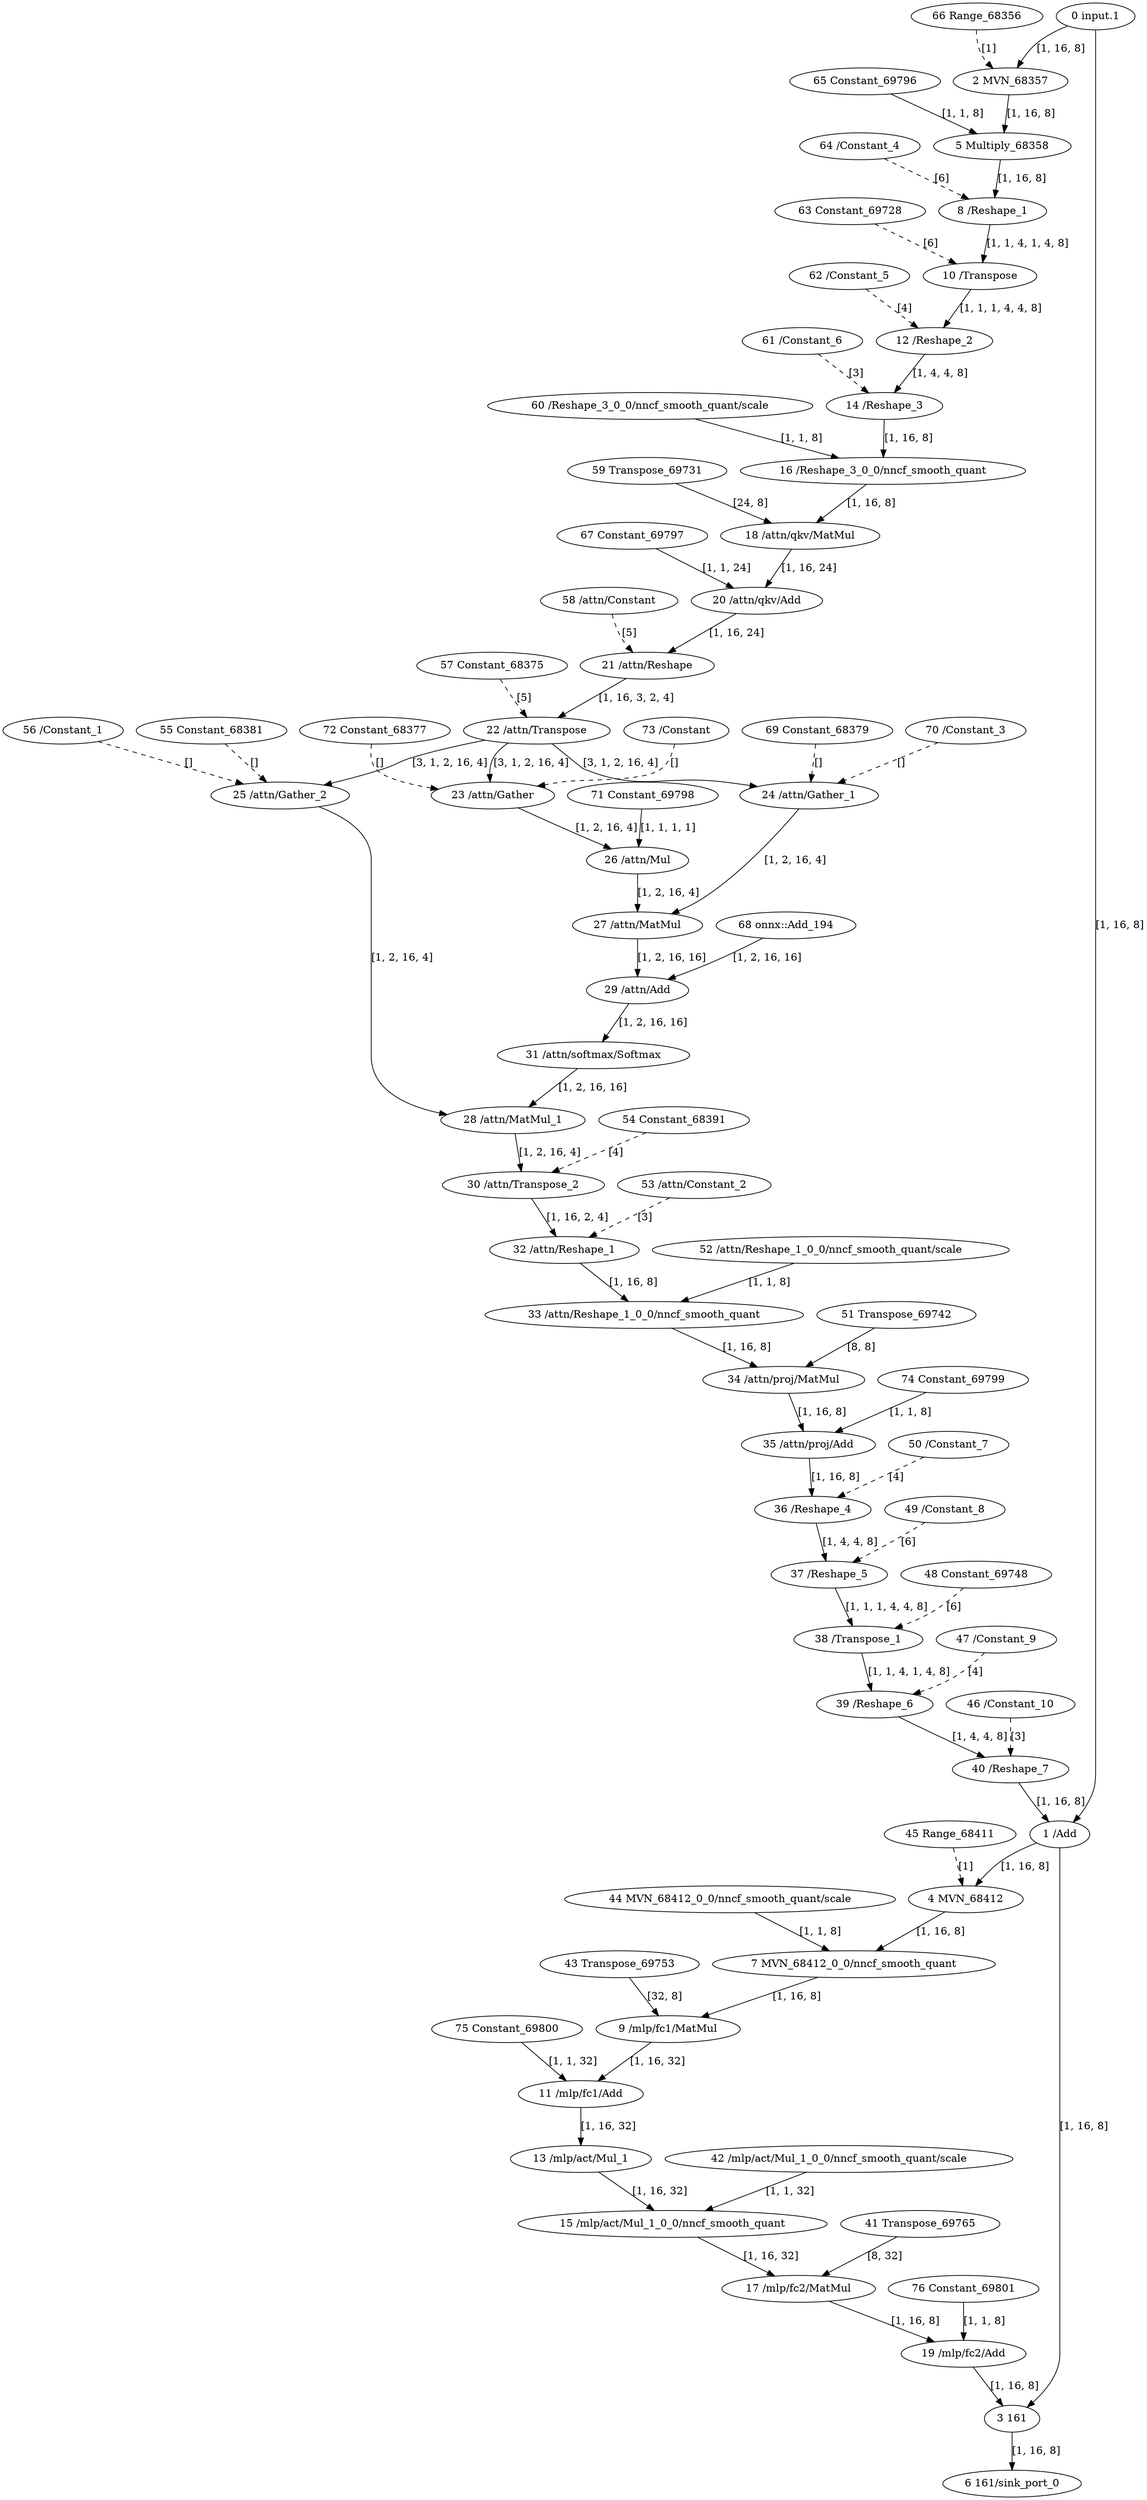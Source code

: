 strict digraph  {
"0 input.1" [id=0, type=Parameter];
"1 /Add" [id=1, type=Add];
"2 MVN_68357" [id=2, type=MVN];
"3 161" [id=3, type=Add];
"4 MVN_68412" [id=4, type=MVN];
"5 Multiply_68358" [id=5, type=Multiply];
"6 161/sink_port_0" [id=6, type=Result];
"7 MVN_68412_0_0/nncf_smooth_quant" [id=7, type=Multiply];
"8 /Reshape_1" [id=8, type=Reshape];
"9 /mlp/fc1/MatMul" [id=9, type=MatMul];
"10 /Transpose" [id=10, type=Reshape];
"11 /mlp/fc1/Add" [id=11, type=Add];
"12 /Reshape_2" [id=12, type=Reshape];
"13 /mlp/act/Mul_1" [id=13, type=Gelu];
"14 /Reshape_3" [id=14, type=Reshape];
"15 /mlp/act/Mul_1_0_0/nncf_smooth_quant" [id=15, type=Multiply];
"16 /Reshape_3_0_0/nncf_smooth_quant" [id=16, type=Multiply];
"17 /mlp/fc2/MatMul" [id=17, type=MatMul];
"18 /attn/qkv/MatMul" [id=18, type=MatMul];
"19 /mlp/fc2/Add" [id=19, type=Add];
"20 /attn/qkv/Add" [id=20, type=Add];
"21 /attn/Reshape" [id=21, type=Reshape];
"22 /attn/Transpose" [id=22, type=Transpose];
"23 /attn/Gather" [id=23, type=Gather];
"24 /attn/Gather_1" [id=24, type=Gather];
"25 /attn/Gather_2" [id=25, type=Gather];
"26 /attn/Mul" [id=26, type=Multiply];
"27 /attn/MatMul" [id=27, type=MatMul];
"28 /attn/MatMul_1" [id=28, type=MatMul];
"29 /attn/Add" [id=29, type=Add];
"30 /attn/Transpose_2" [id=30, type=Transpose];
"31 /attn/softmax/Softmax" [id=31, type=Softmax];
"32 /attn/Reshape_1" [id=32, type=Reshape];
"33 /attn/Reshape_1_0_0/nncf_smooth_quant" [id=33, type=Multiply];
"34 /attn/proj/MatMul" [id=34, type=MatMul];
"35 /attn/proj/Add" [id=35, type=Add];
"36 /Reshape_4" [id=36, type=Reshape];
"37 /Reshape_5" [id=37, type=Reshape];
"38 /Transpose_1" [id=38, type=Reshape];
"39 /Reshape_6" [id=39, type=Reshape];
"40 /Reshape_7" [id=40, type=Reshape];
"41 Transpose_69765" [id=41, type=Constant];
"42 /mlp/act/Mul_1_0_0/nncf_smooth_quant/scale" [id=42, type=Constant];
"43 Transpose_69753" [id=43, type=Constant];
"44 MVN_68412_0_0/nncf_smooth_quant/scale" [id=44, type=Constant];
"45 Range_68411" [id=45, type=Constant];
"46 /Constant_10" [id=46, type=Constant];
"47 /Constant_9" [id=47, type=Constant];
"48 Constant_69748" [id=48, type=Constant];
"49 /Constant_8" [id=49, type=Constant];
"50 /Constant_7" [id=50, type=Constant];
"51 Transpose_69742" [id=51, type=Constant];
"52 /attn/Reshape_1_0_0/nncf_smooth_quant/scale" [id=52, type=Constant];
"53 /attn/Constant_2" [id=53, type=Constant];
"54 Constant_68391" [id=54, type=Constant];
"55 Constant_68381" [id=55, type=Constant];
"56 /Constant_1" [id=56, type=Constant];
"57 Constant_68375" [id=57, type=Constant];
"58 /attn/Constant" [id=58, type=Constant];
"59 Transpose_69731" [id=59, type=Constant];
"60 /Reshape_3_0_0/nncf_smooth_quant/scale" [id=60, type=Constant];
"61 /Constant_6" [id=61, type=Constant];
"62 /Constant_5" [id=62, type=Constant];
"63 Constant_69728" [id=63, type=Constant];
"64 /Constant_4" [id=64, type=Constant];
"65 Constant_69796" [id=65, type=Constant];
"66 Range_68356" [id=66, type=Constant];
"67 Constant_69797" [id=67, type=Constant];
"68 onnx^^Add_194" [id=68, label="68 onnx::Add_194", type=Constant];
"69 Constant_68379" [id=69, type=Constant];
"70 /Constant_3" [id=70, type=Constant];
"71 Constant_69798" [id=71, type=Constant];
"72 Constant_68377" [id=72, type=Constant];
"73 /Constant" [id=73, type=Constant];
"74 Constant_69799" [id=74, type=Constant];
"75 Constant_69800" [id=75, type=Constant];
"76 Constant_69801" [id=76, type=Constant];
"0 input.1" -> "1 /Add"  [label="[1, 16, 8]", style=solid];
"0 input.1" -> "2 MVN_68357"  [label="[1, 16, 8]", style=solid];
"1 /Add" -> "3 161"  [label="[1, 16, 8]", style=solid];
"1 /Add" -> "4 MVN_68412"  [label="[1, 16, 8]", style=solid];
"2 MVN_68357" -> "5 Multiply_68358"  [label="[1, 16, 8]", style=solid];
"3 161" -> "6 161/sink_port_0"  [label="[1, 16, 8]", style=solid];
"4 MVN_68412" -> "7 MVN_68412_0_0/nncf_smooth_quant"  [label="[1, 16, 8]", style=solid];
"5 Multiply_68358" -> "8 /Reshape_1"  [label="[1, 16, 8]", style=solid];
"7 MVN_68412_0_0/nncf_smooth_quant" -> "9 /mlp/fc1/MatMul"  [label="[1, 16, 8]", style=solid];
"8 /Reshape_1" -> "10 /Transpose"  [label="[1, 1, 4, 1, 4, 8]", style=solid];
"9 /mlp/fc1/MatMul" -> "11 /mlp/fc1/Add"  [label="[1, 16, 32]", style=solid];
"10 /Transpose" -> "12 /Reshape_2"  [label="[1, 1, 1, 4, 4, 8]", style=solid];
"11 /mlp/fc1/Add" -> "13 /mlp/act/Mul_1"  [label="[1, 16, 32]", style=solid];
"12 /Reshape_2" -> "14 /Reshape_3"  [label="[1, 4, 4, 8]", style=solid];
"13 /mlp/act/Mul_1" -> "15 /mlp/act/Mul_1_0_0/nncf_smooth_quant"  [label="[1, 16, 32]", style=solid];
"14 /Reshape_3" -> "16 /Reshape_3_0_0/nncf_smooth_quant"  [label="[1, 16, 8]", style=solid];
"15 /mlp/act/Mul_1_0_0/nncf_smooth_quant" -> "17 /mlp/fc2/MatMul"  [label="[1, 16, 32]", style=solid];
"16 /Reshape_3_0_0/nncf_smooth_quant" -> "18 /attn/qkv/MatMul"  [label="[1, 16, 8]", style=solid];
"17 /mlp/fc2/MatMul" -> "19 /mlp/fc2/Add"  [label="[1, 16, 8]", style=solid];
"18 /attn/qkv/MatMul" -> "20 /attn/qkv/Add"  [label="[1, 16, 24]", style=solid];
"19 /mlp/fc2/Add" -> "3 161"  [label="[1, 16, 8]", style=solid];
"20 /attn/qkv/Add" -> "21 /attn/Reshape"  [label="[1, 16, 24]", style=solid];
"21 /attn/Reshape" -> "22 /attn/Transpose"  [label="[1, 16, 3, 2, 4]", style=solid];
"22 /attn/Transpose" -> "23 /attn/Gather"  [label="[3, 1, 2, 16, 4]", style=solid];
"22 /attn/Transpose" -> "24 /attn/Gather_1"  [label="[3, 1, 2, 16, 4]", style=solid];
"22 /attn/Transpose" -> "25 /attn/Gather_2"  [label="[3, 1, 2, 16, 4]", style=solid];
"23 /attn/Gather" -> "26 /attn/Mul"  [label="[1, 2, 16, 4]", style=solid];
"24 /attn/Gather_1" -> "27 /attn/MatMul"  [label="[1, 2, 16, 4]", style=solid];
"25 /attn/Gather_2" -> "28 /attn/MatMul_1"  [label="[1, 2, 16, 4]", style=solid];
"26 /attn/Mul" -> "27 /attn/MatMul"  [label="[1, 2, 16, 4]", style=solid];
"27 /attn/MatMul" -> "29 /attn/Add"  [label="[1, 2, 16, 16]", style=solid];
"28 /attn/MatMul_1" -> "30 /attn/Transpose_2"  [label="[1, 2, 16, 4]", style=solid];
"29 /attn/Add" -> "31 /attn/softmax/Softmax"  [label="[1, 2, 16, 16]", style=solid];
"30 /attn/Transpose_2" -> "32 /attn/Reshape_1"  [label="[1, 16, 2, 4]", style=solid];
"31 /attn/softmax/Softmax" -> "28 /attn/MatMul_1"  [label="[1, 2, 16, 16]", style=solid];
"32 /attn/Reshape_1" -> "33 /attn/Reshape_1_0_0/nncf_smooth_quant"  [label="[1, 16, 8]", style=solid];
"33 /attn/Reshape_1_0_0/nncf_smooth_quant" -> "34 /attn/proj/MatMul"  [label="[1, 16, 8]", style=solid];
"34 /attn/proj/MatMul" -> "35 /attn/proj/Add"  [label="[1, 16, 8]", style=solid];
"35 /attn/proj/Add" -> "36 /Reshape_4"  [label="[1, 16, 8]", style=solid];
"36 /Reshape_4" -> "37 /Reshape_5"  [label="[1, 4, 4, 8]", style=solid];
"37 /Reshape_5" -> "38 /Transpose_1"  [label="[1, 1, 1, 4, 4, 8]", style=solid];
"38 /Transpose_1" -> "39 /Reshape_6"  [label="[1, 1, 4, 1, 4, 8]", style=solid];
"39 /Reshape_6" -> "40 /Reshape_7"  [label="[1, 4, 4, 8]", style=solid];
"40 /Reshape_7" -> "1 /Add"  [label="[1, 16, 8]", style=solid];
"41 Transpose_69765" -> "17 /mlp/fc2/MatMul"  [label="[8, 32]", style=solid];
"42 /mlp/act/Mul_1_0_0/nncf_smooth_quant/scale" -> "15 /mlp/act/Mul_1_0_0/nncf_smooth_quant"  [label="[1, 1, 32]", style=solid];
"43 Transpose_69753" -> "9 /mlp/fc1/MatMul"  [label="[32, 8]", style=solid];
"44 MVN_68412_0_0/nncf_smooth_quant/scale" -> "7 MVN_68412_0_0/nncf_smooth_quant"  [label="[1, 1, 8]", style=solid];
"45 Range_68411" -> "4 MVN_68412"  [label="[1]", style=dashed];
"46 /Constant_10" -> "40 /Reshape_7"  [label="[3]", style=dashed];
"47 /Constant_9" -> "39 /Reshape_6"  [label="[4]", style=dashed];
"48 Constant_69748" -> "38 /Transpose_1"  [label="[6]", style=dashed];
"49 /Constant_8" -> "37 /Reshape_5"  [label="[6]", style=dashed];
"50 /Constant_7" -> "36 /Reshape_4"  [label="[4]", style=dashed];
"51 Transpose_69742" -> "34 /attn/proj/MatMul"  [label="[8, 8]", style=solid];
"52 /attn/Reshape_1_0_0/nncf_smooth_quant/scale" -> "33 /attn/Reshape_1_0_0/nncf_smooth_quant"  [label="[1, 1, 8]", style=solid];
"53 /attn/Constant_2" -> "32 /attn/Reshape_1"  [label="[3]", style=dashed];
"54 Constant_68391" -> "30 /attn/Transpose_2"  [label="[4]", style=dashed];
"55 Constant_68381" -> "25 /attn/Gather_2"  [label="[]", style=dashed];
"56 /Constant_1" -> "25 /attn/Gather_2"  [label="[]", style=dashed];
"57 Constant_68375" -> "22 /attn/Transpose"  [label="[5]", style=dashed];
"58 /attn/Constant" -> "21 /attn/Reshape"  [label="[5]", style=dashed];
"59 Transpose_69731" -> "18 /attn/qkv/MatMul"  [label="[24, 8]", style=solid];
"60 /Reshape_3_0_0/nncf_smooth_quant/scale" -> "16 /Reshape_3_0_0/nncf_smooth_quant"  [label="[1, 1, 8]", style=solid];
"61 /Constant_6" -> "14 /Reshape_3"  [label="[3]", style=dashed];
"62 /Constant_5" -> "12 /Reshape_2"  [label="[4]", style=dashed];
"63 Constant_69728" -> "10 /Transpose"  [label="[6]", style=dashed];
"64 /Constant_4" -> "8 /Reshape_1"  [label="[6]", style=dashed];
"65 Constant_69796" -> "5 Multiply_68358"  [label="[1, 1, 8]", style=solid];
"66 Range_68356" -> "2 MVN_68357"  [label="[1]", style=dashed];
"67 Constant_69797" -> "20 /attn/qkv/Add"  [label="[1, 1, 24]", style=solid];
"68 onnx^^Add_194" -> "29 /attn/Add"  [label="[1, 2, 16, 16]", style=solid];
"69 Constant_68379" -> "24 /attn/Gather_1"  [label="[]", style=dashed];
"70 /Constant_3" -> "24 /attn/Gather_1"  [label="[]", style=dashed];
"71 Constant_69798" -> "26 /attn/Mul"  [label="[1, 1, 1, 1]", style=solid];
"72 Constant_68377" -> "23 /attn/Gather"  [label="[]", style=dashed];
"73 /Constant" -> "23 /attn/Gather"  [label="[]", style=dashed];
"74 Constant_69799" -> "35 /attn/proj/Add"  [label="[1, 1, 8]", style=solid];
"75 Constant_69800" -> "11 /mlp/fc1/Add"  [label="[1, 1, 32]", style=solid];
"76 Constant_69801" -> "19 /mlp/fc2/Add"  [label="[1, 1, 8]", style=solid];
}
